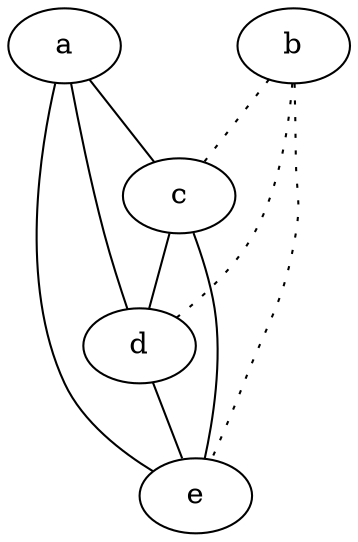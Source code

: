 graph {
a -- c;
a -- d;
a -- e;
b -- c [style=dotted];
b -- d [style=dotted];
b -- e [style=dotted];
c -- d;
c -- e;
d -- e;
}
